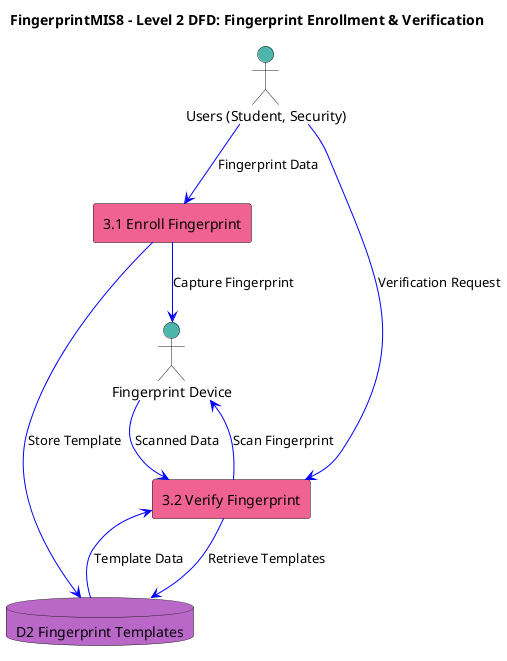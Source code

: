 @startuml
title FingerprintMIS8 - Level 2 DFD: Fingerprint Enrollment & Verification

actor "Users (Student, Security)" as Users #4db6ac
rectangle "3.1 Enroll Fingerprint" as EnrollFingerprint #f06292
rectangle "3.2 Verify Fingerprint" as VerifyFingerprint #f06292
actor "Fingerprint Device" as Device #4db6ac
database "D2 Fingerprint Templates" as FingerprintDB #ba68c8

Users -[#0000FF]-> EnrollFingerprint : Fingerprint Data
Users -[#0000FF]-> VerifyFingerprint : Verification Request

EnrollFingerprint -[#0000FF]-> Device : Capture Fingerprint
VerifyFingerprint -[#0000FF]-> Device : Scan Fingerprint

EnrollFingerprint -[#0000FF]-> FingerprintDB : Store Template
VerifyFingerprint -[#0000FF]-> FingerprintDB : Retrieve Templates

FingerprintDB -[#0000FF]-> VerifyFingerprint : Template Data
Device -[#0000FF]-> VerifyFingerprint : Scanned Data

@enduml

